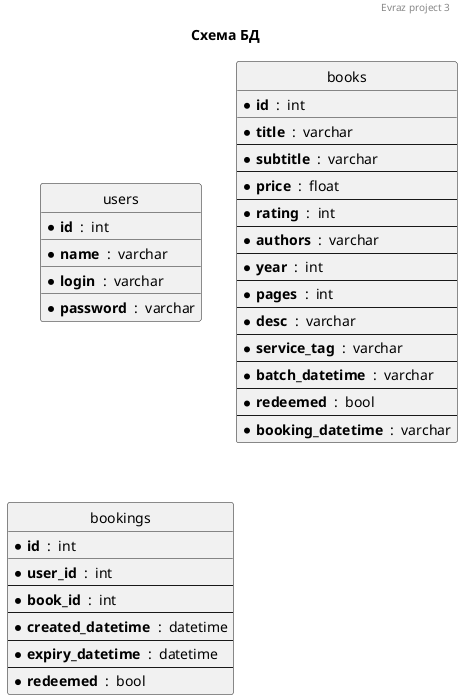 @startuml

header Evraz project 3
title Схема БД

hide circle
skinparam linetype ortho


entity users {
  * **id**  :  int
  __
  * **name**  :  varchar
  __
  * **login**  :  varchar
  __
  * **password**  :  varchar
}


entity books {
  * **id**  :  int
  __
  * **title**  :  varchar
  --
  * **subtitle**  :  varchar
  --
  * **price**  :  float
  --
  * **rating**  :  int
  --
  * **authors**  :  varchar
  --
  * **year**  :  int
  --
  * **pages**  :  int
  --
  * **desc**  :  varchar
  --
  * **service_tag**  :  varchar
  --
  * **batch_datetime**  :  varchar
  --
  * **redeemed**  :  bool
  --
  * **booking_datetime**  :  varchar
}

entity bookings {
  * **id**  :  int
  __
  * **user_id**  :  int
  --
  * **book_id**  :  int
  --
  * **created_datetime**  :  datetime
  --
  * **expiry_datetime**  :  datetime
  --
  * **redeemed**  :  bool
}


@enduml
